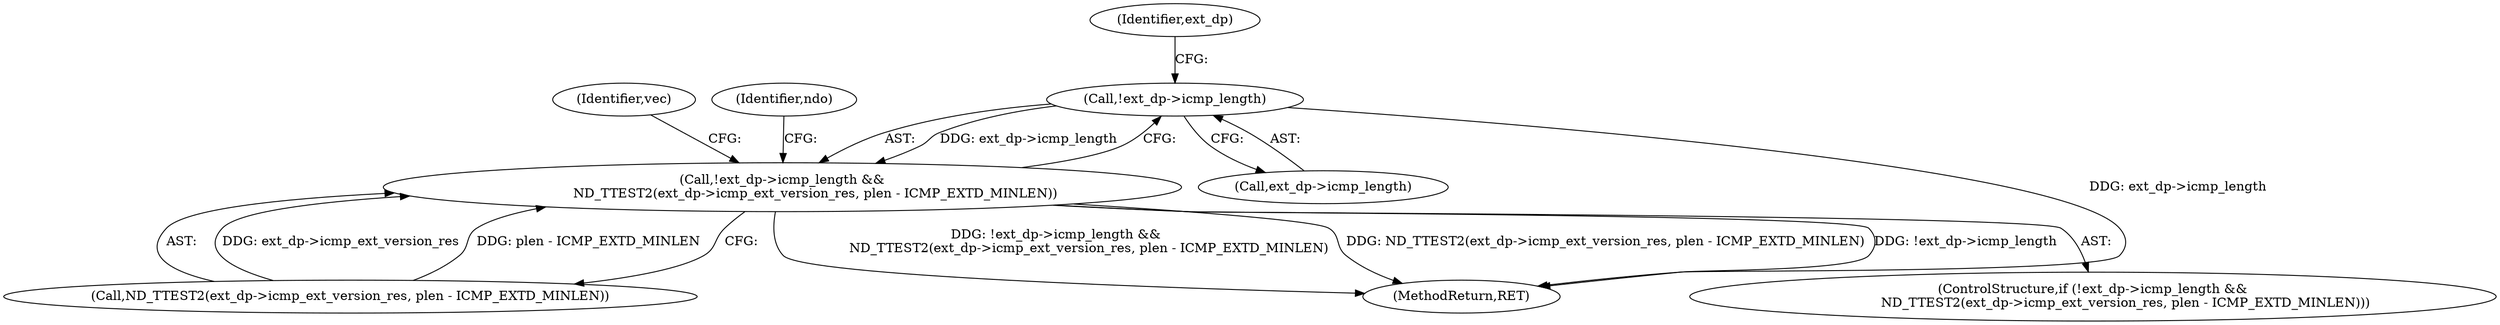 digraph "0_tcpdump_8509ef02eceb2bbb479cea10fe4a7ec6395f1a8b@pointer" {
"1000998" [label="(Call,!ext_dp->icmp_length)"];
"1000997" [label="(Call,!ext_dp->icmp_length &&\n                ND_TTEST2(ext_dp->icmp_ext_version_res, plen - ICMP_EXTD_MINLEN))"];
"1000999" [label="(Call,ext_dp->icmp_length)"];
"1001265" [label="(MethodReturn,RET)"];
"1001002" [label="(Call,ND_TTEST2(ext_dp->icmp_ext_version_res, plen - ICMP_EXTD_MINLEN))"];
"1001013" [label="(Identifier,vec)"];
"1000997" [label="(Call,!ext_dp->icmp_length &&\n                ND_TTEST2(ext_dp->icmp_ext_version_res, plen - ICMP_EXTD_MINLEN))"];
"1000996" [label="(ControlStructure,if (!ext_dp->icmp_length &&\n                ND_TTEST2(ext_dp->icmp_ext_version_res, plen - ICMP_EXTD_MINLEN)))"];
"1001041" [label="(Identifier,ndo)"];
"1001004" [label="(Identifier,ext_dp)"];
"1000998" [label="(Call,!ext_dp->icmp_length)"];
"1000998" -> "1000997"  [label="AST: "];
"1000998" -> "1000999"  [label="CFG: "];
"1000999" -> "1000998"  [label="AST: "];
"1001004" -> "1000998"  [label="CFG: "];
"1000997" -> "1000998"  [label="CFG: "];
"1000998" -> "1001265"  [label="DDG: ext_dp->icmp_length"];
"1000998" -> "1000997"  [label="DDG: ext_dp->icmp_length"];
"1000997" -> "1000996"  [label="AST: "];
"1000997" -> "1001002"  [label="CFG: "];
"1001002" -> "1000997"  [label="AST: "];
"1001013" -> "1000997"  [label="CFG: "];
"1001041" -> "1000997"  [label="CFG: "];
"1000997" -> "1001265"  [label="DDG: !ext_dp->icmp_length"];
"1000997" -> "1001265"  [label="DDG: !ext_dp->icmp_length &&\n                ND_TTEST2(ext_dp->icmp_ext_version_res, plen - ICMP_EXTD_MINLEN)"];
"1000997" -> "1001265"  [label="DDG: ND_TTEST2(ext_dp->icmp_ext_version_res, plen - ICMP_EXTD_MINLEN)"];
"1001002" -> "1000997"  [label="DDG: ext_dp->icmp_ext_version_res"];
"1001002" -> "1000997"  [label="DDG: plen - ICMP_EXTD_MINLEN"];
}
